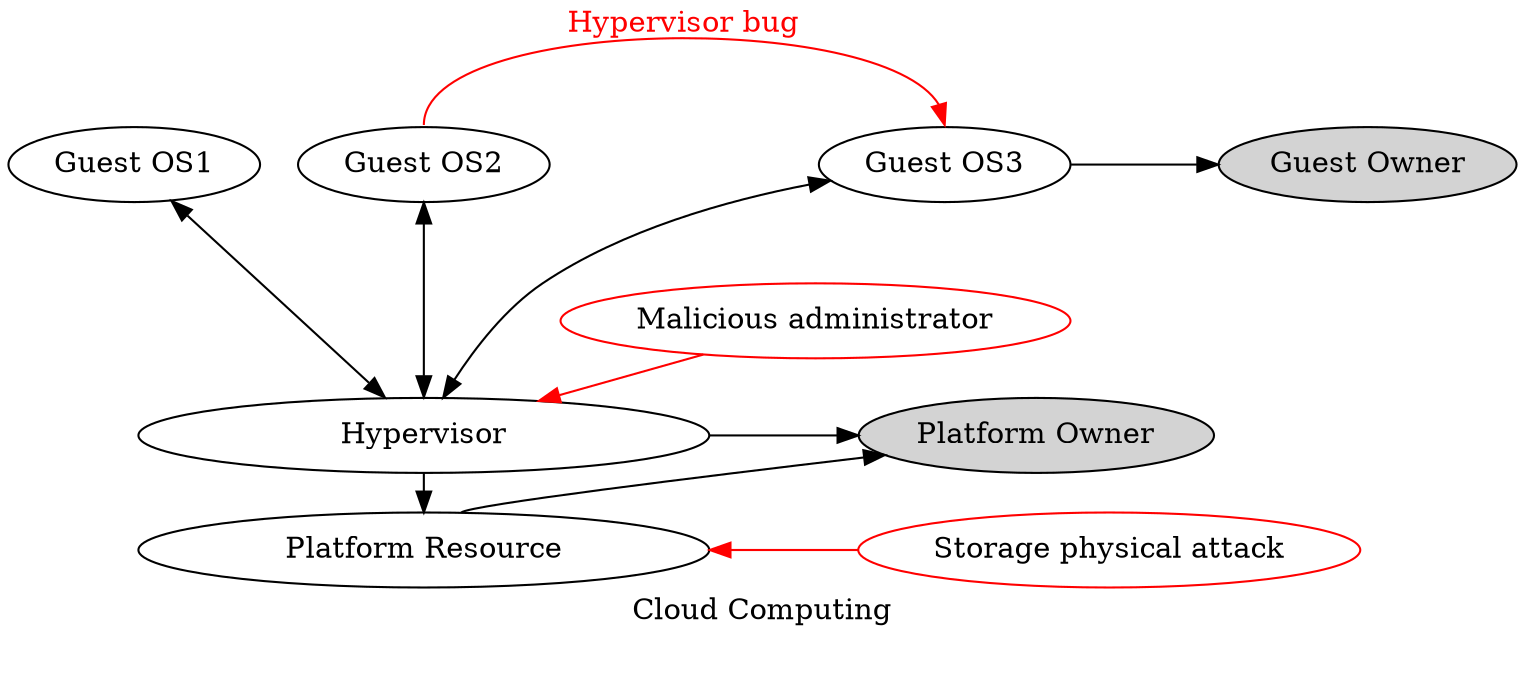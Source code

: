 digraph hello{
	graph[label = "Cloud Computing\n "; ranksep = 0.25];

	guest_os1[label = "Guest OS1"];
	guest_os2[label = "Guest OS2"];
	guest_os3[label = "Guest OS3"];	
	hypervisor[label = "Hypervisor"; width = 3.8];
	platform_resource[label = "Platform Resource"; width = 3.8];
	guest_owner[label = "Guest Owner"; width = 1.5; style = filled];
	platform_owner[label = "Platform Owner"; style = filled];

	guest_os1 -> hypervisor[dir = both; minlen = 3;];
	guest_os2 -> hypervisor[dir = both; minlen = 3; weight = 8;];
	guest_os3 -> hypervisor[dir = both; minlen = 3;];
	hypervisor -> platform_resource[weight = 8];

	{rank = same; guest_os3 -> guest_owner[minlen = 2]}	
	{rank = same; hypervisor -> platform_owner[minlen = 2;]}

	platform_resource -> platform_owner[tailport = ne;];

	malicious_hypervisor[label = "Malicious administrator"; color = red];
	physical_attack[label = "Storage physical attack"; color = red];

	{rank = same; guest_os2 -> guest_os3[color = red; label = "Hypervisor bug"; fontcolor = red; tailport = n; headport = n];}
	malicious_hypervisor -> hypervisor[color = red];
	{rank =same; platform_resource -> physical_attack[dir = back; minlen = 2; color = red;];}

}